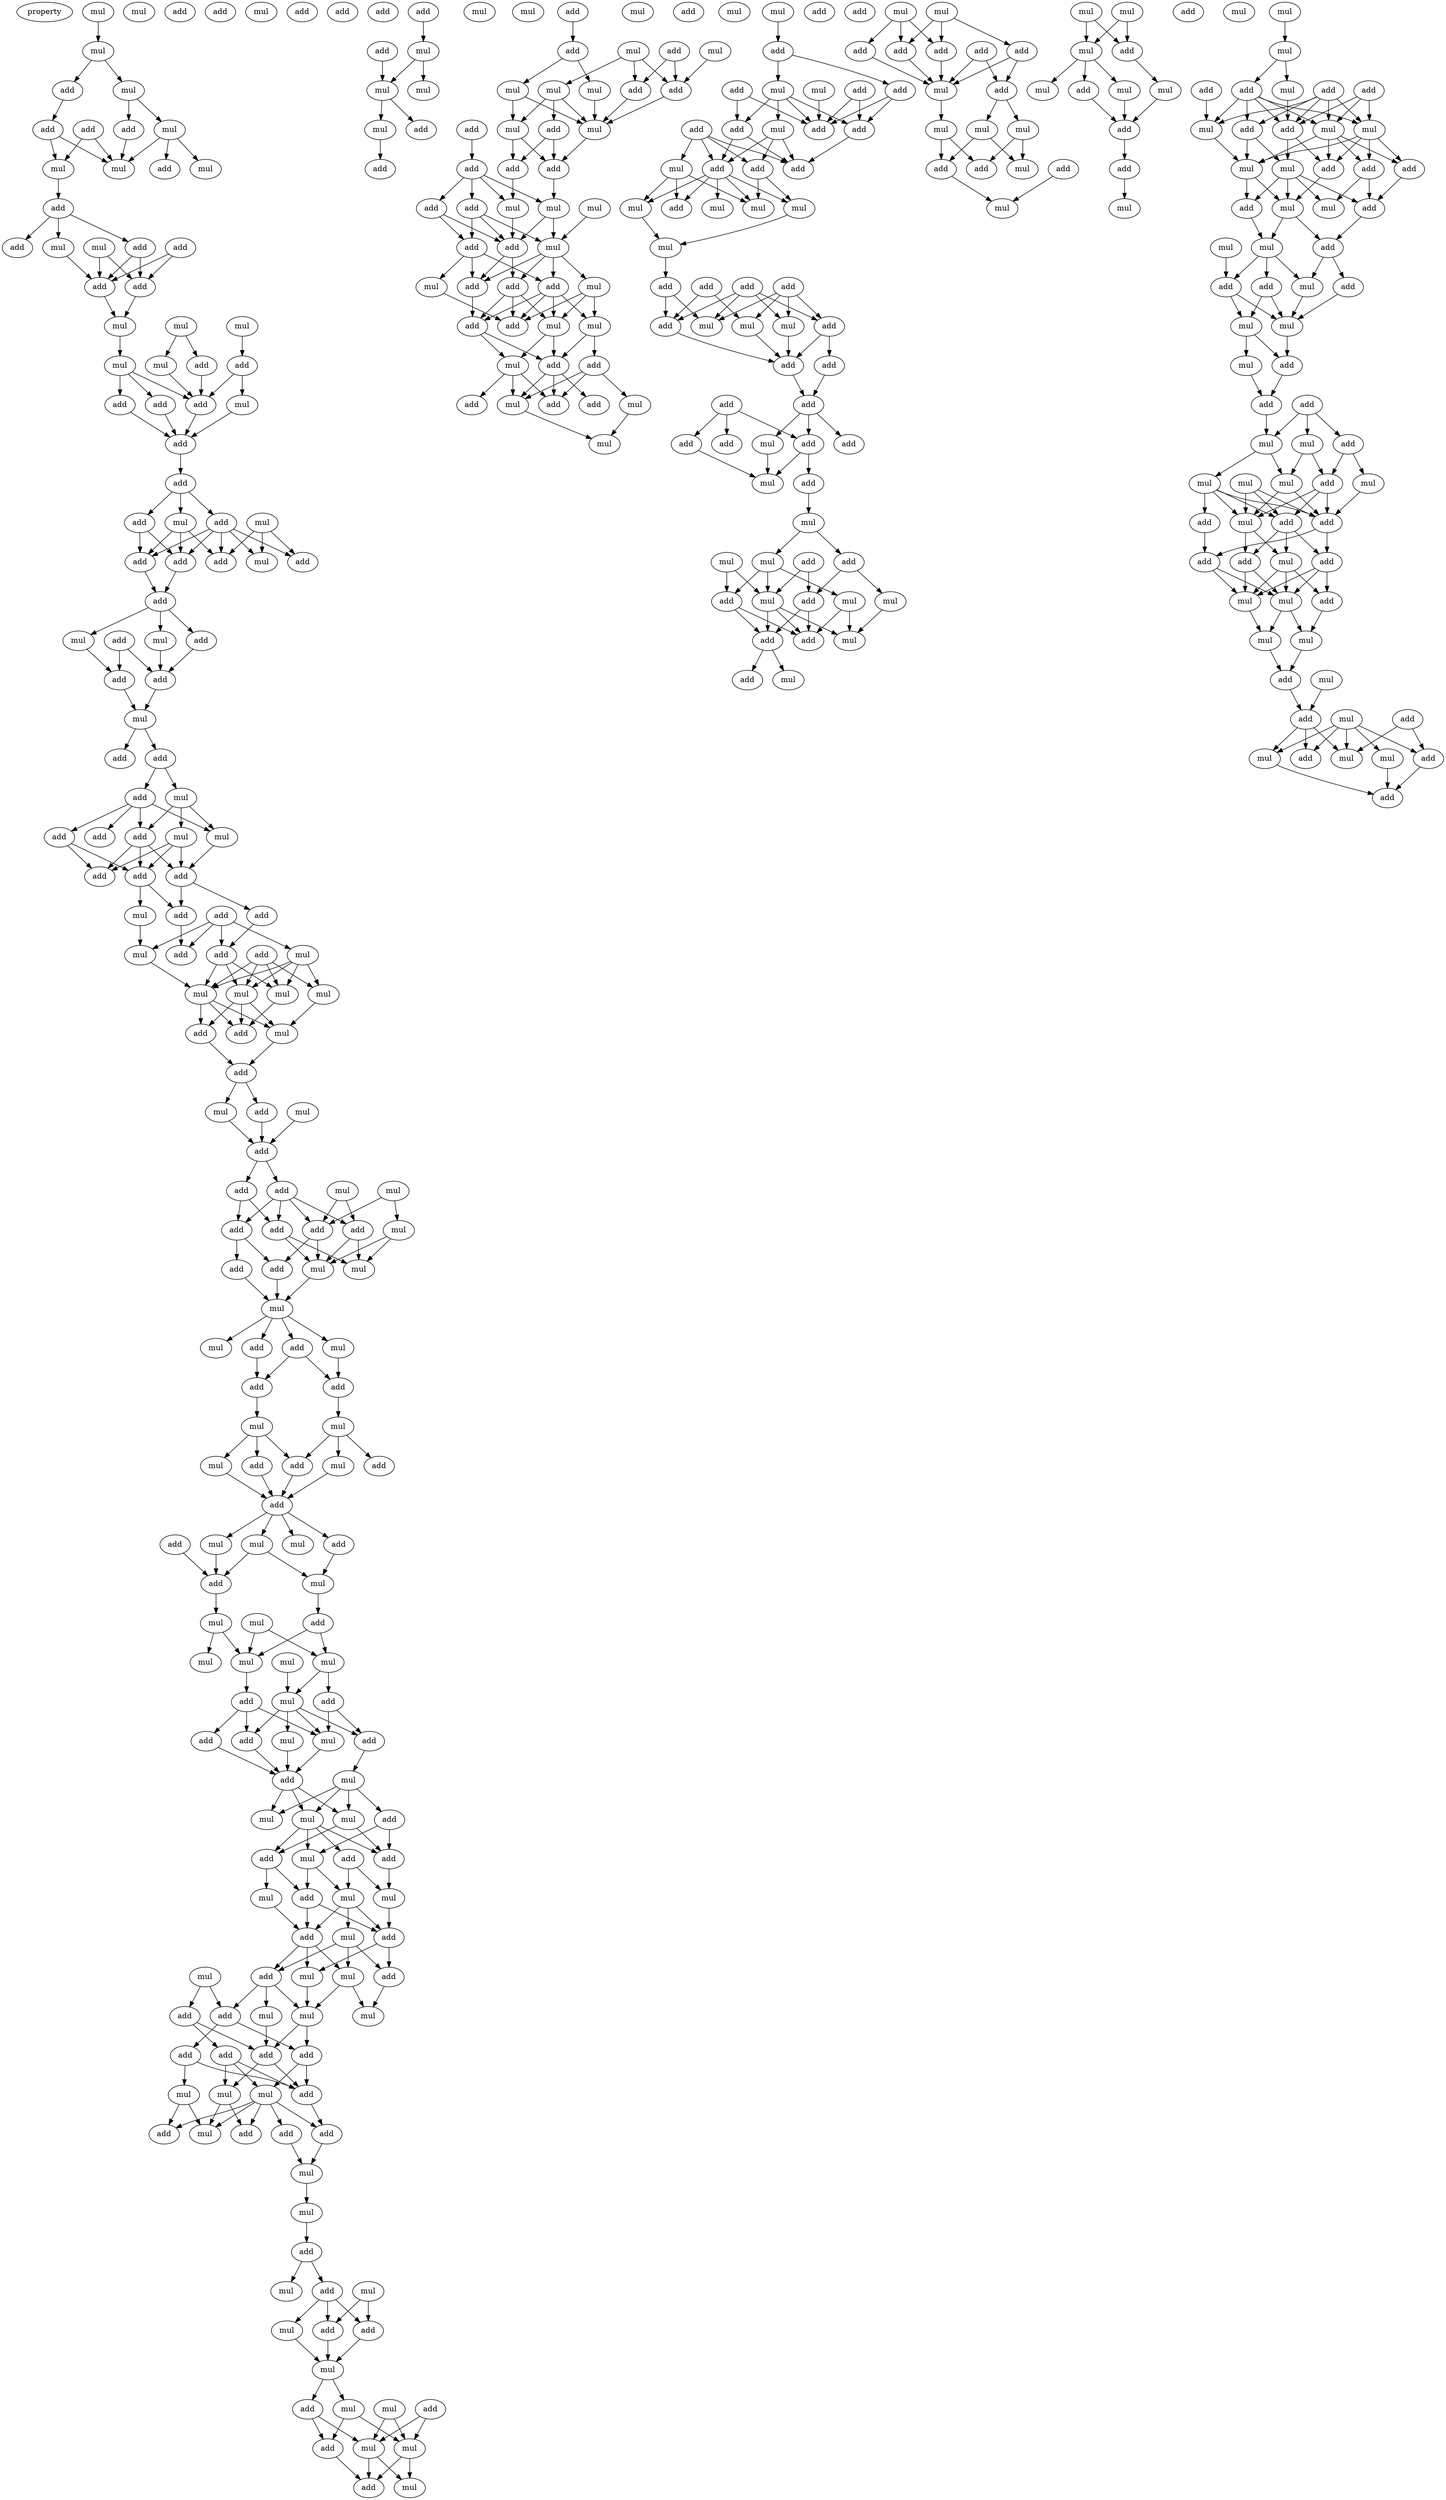 digraph {
    node [fontcolor=black]
    property [mul=2,lf=1.8]
    0 [ label = mul ];
    1 [ label = mul ];
    2 [ label = add ];
    3 [ label = mul ];
    4 [ label = add ];
    5 [ label = add ];
    6 [ label = add ];
    7 [ label = mul ];
    8 [ label = mul ];
    9 [ label = mul ];
    10 [ label = add ];
    11 [ label = mul ];
    12 [ label = add ];
    13 [ label = mul ];
    14 [ label = mul ];
    15 [ label = add ];
    16 [ label = add ];
    17 [ label = add ];
    18 [ label = add ];
    19 [ label = add ];
    20 [ label = mul ];
    21 [ label = mul ];
    22 [ label = mul ];
    23 [ label = add ];
    24 [ label = mul ];
    25 [ label = mul ];
    26 [ label = add ];
    27 [ label = add ];
    28 [ label = mul ];
    29 [ label = add ];
    30 [ label = mul ];
    31 [ label = add ];
    32 [ label = add ];
    33 [ label = add ];
    34 [ label = mul ];
    35 [ label = mul ];
    36 [ label = add ];
    37 [ label = add ];
    38 [ label = mul ];
    39 [ label = add ];
    40 [ label = add ];
    41 [ label = add ];
    42 [ label = add ];
    43 [ label = add ];
    44 [ label = add ];
    45 [ label = mul ];
    46 [ label = mul ];
    47 [ label = add ];
    48 [ label = add ];
    49 [ label = add ];
    50 [ label = add ];
    51 [ label = mul ];
    52 [ label = add ];
    53 [ label = add ];
    54 [ label = mul ];
    55 [ label = add ];
    56 [ label = add ];
    57 [ label = mul ];
    58 [ label = mul ];
    59 [ label = add ];
    60 [ label = mul ];
    61 [ label = add ];
    62 [ label = add ];
    63 [ label = add ];
    64 [ label = add ];
    65 [ label = add ];
    66 [ label = add ];
    67 [ label = add ];
    68 [ label = mul ];
    69 [ label = add ];
    70 [ label = mul ];
    71 [ label = add ];
    72 [ label = mul ];
    73 [ label = add ];
    74 [ label = add ];
    75 [ label = mul ];
    76 [ label = mul ];
    77 [ label = mul ];
    78 [ label = mul ];
    79 [ label = mul ];
    80 [ label = add ];
    81 [ label = add ];
    82 [ label = add ];
    83 [ label = add ];
    84 [ label = mul ];
    85 [ label = add ];
    86 [ label = mul ];
    87 [ label = add ];
    88 [ label = mul ];
    89 [ label = mul ];
    90 [ label = add ];
    91 [ label = add ];
    92 [ label = add ];
    93 [ label = mul ];
    94 [ label = add ];
    95 [ label = add ];
    96 [ label = add ];
    97 [ label = mul ];
    98 [ label = add ];
    99 [ label = mul ];
    100 [ label = add ];
    101 [ label = mul ];
    102 [ label = mul ];
    103 [ label = add ];
    104 [ label = add ];
    105 [ label = mul ];
    106 [ label = add ];
    107 [ label = add ];
    108 [ label = add ];
    109 [ label = mul ];
    110 [ label = mul ];
    111 [ label = add ];
    112 [ label = mul ];
    113 [ label = add ];
    114 [ label = add ];
    115 [ label = mul ];
    116 [ label = add ];
    117 [ label = mul ];
    118 [ label = add ];
    119 [ label = add ];
    120 [ label = mul ];
    121 [ label = mul ];
    122 [ label = add ];
    123 [ label = mul ];
    124 [ label = mul ];
    125 [ label = add ];
    126 [ label = mul ];
    127 [ label = mul ];
    128 [ label = mul ];
    129 [ label = mul ];
    130 [ label = mul ];
    131 [ label = add ];
    132 [ label = mul ];
    133 [ label = add ];
    134 [ label = mul ];
    135 [ label = add ];
    136 [ label = mul ];
    137 [ label = add ];
    138 [ label = add ];
    139 [ label = add ];
    140 [ label = mul ];
    141 [ label = mul ];
    142 [ label = mul ];
    143 [ label = add ];
    144 [ label = mul ];
    145 [ label = add ];
    146 [ label = add ];
    147 [ label = add ];
    148 [ label = mul ];
    149 [ label = add ];
    150 [ label = mul ];
    151 [ label = mul ];
    152 [ label = mul ];
    153 [ label = add ];
    154 [ label = add ];
    155 [ label = mul ];
    156 [ label = mul ];
    157 [ label = add ];
    158 [ label = mul ];
    159 [ label = mul ];
    160 [ label = add ];
    161 [ label = add ];
    162 [ label = mul ];
    163 [ label = mul ];
    164 [ label = add ];
    165 [ label = mul ];
    166 [ label = add ];
    167 [ label = add ];
    168 [ label = add ];
    169 [ label = add ];
    170 [ label = mul ];
    171 [ label = mul ];
    172 [ label = mul ];
    173 [ label = add ];
    174 [ label = mul ];
    175 [ label = add ];
    176 [ label = add ];
    177 [ label = add ];
    178 [ label = add ];
    179 [ label = mul ];
    180 [ label = mul ];
    181 [ label = add ];
    182 [ label = mul ];
    183 [ label = add ];
    184 [ label = mul ];
    185 [ label = add ];
    186 [ label = mul ];
    187 [ label = add ];
    188 [ label = add ];
    189 [ label = mul ];
    190 [ label = mul ];
    191 [ label = add ];
    192 [ label = add ];
    193 [ label = mul ];
    194 [ label = add ];
    195 [ label = mul ];
    196 [ label = mul ];
    197 [ label = add ];
    198 [ label = mul ];
    199 [ label = add ];
    200 [ label = add ];
    201 [ label = mul ];
    202 [ label = mul ];
    203 [ label = mul ];
    204 [ label = mul ];
    205 [ label = mul ];
    206 [ label = mul ];
    207 [ label = add ];
    208 [ label = add ];
    209 [ label = add ];
    210 [ label = mul ];
    211 [ label = add ];
    212 [ label = add ];
    213 [ label = mul ];
    214 [ label = add ];
    215 [ label = add ];
    216 [ label = mul ];
    217 [ label = mul ];
    218 [ label = mul ];
    219 [ label = add ];
    220 [ label = add ];
    221 [ label = mul ];
    222 [ label = mul ];
    223 [ label = add ];
    224 [ label = add ];
    225 [ label = add ];
    226 [ label = mul ];
    227 [ label = add ];
    228 [ label = add ];
    229 [ label = mul ];
    230 [ label = mul ];
    231 [ label = add ];
    232 [ label = mul ];
    233 [ label = add ];
    234 [ label = add ];
    235 [ label = mul ];
    236 [ label = add ];
    237 [ label = add ];
    238 [ label = mul ];
    239 [ label = mul ];
    240 [ label = add ];
    241 [ label = mul ];
    242 [ label = mul ];
    243 [ label = add ];
    244 [ label = mul ];
    245 [ label = add ];
    246 [ label = add ];
    247 [ label = add ];
    248 [ label = mul ];
    249 [ label = add ];
    250 [ label = add ];
    251 [ label = mul ];
    252 [ label = mul ];
    253 [ label = add ];
    254 [ label = mul ];
    255 [ label = mul ];
    256 [ label = add ];
    257 [ label = add ];
    258 [ label = add ];
    259 [ label = add ];
    260 [ label = mul ];
    261 [ label = mul ];
    262 [ label = add ];
    263 [ label = add ];
    264 [ label = add ];
    265 [ label = mul ];
    266 [ label = add ];
    267 [ label = mul ];
    268 [ label = add ];
    269 [ label = add ];
    270 [ label = add ];
    271 [ label = mul ];
    272 [ label = mul ];
    273 [ label = mul ];
    274 [ label = add ];
    275 [ label = mul ];
    276 [ label = mul ];
    277 [ label = add ];
    278 [ label = add ];
    279 [ label = add ];
    280 [ label = add ];
    281 [ label = add ];
    282 [ label = mul ];
    283 [ label = add ];
    284 [ label = mul ];
    285 [ label = mul ];
    286 [ label = add ];
    287 [ label = add ];
    288 [ label = add ];
    289 [ label = add ];
    290 [ label = add ];
    291 [ label = add ];
    292 [ label = mul ];
    293 [ label = add ];
    294 [ label = add ];
    295 [ label = add ];
    296 [ label = add ];
    297 [ label = mul ];
    298 [ label = mul ];
    299 [ label = add ];
    300 [ label = mul ];
    301 [ label = add ];
    302 [ label = mul ];
    303 [ label = mul ];
    304 [ label = mul ];
    305 [ label = add ];
    306 [ label = add ];
    307 [ label = mul ];
    308 [ label = mul ];
    309 [ label = add ];
    310 [ label = add ];
    311 [ label = add ];
    312 [ label = add ];
    313 [ label = mul ];
    314 [ label = mul ];
    315 [ label = mul ];
    316 [ label = add ];
    317 [ label = add ];
    318 [ label = add ];
    319 [ label = add ];
    320 [ label = add ];
    321 [ label = mul ];
    322 [ label = add ];
    323 [ label = mul ];
    324 [ label = mul ];
    325 [ label = mul ];
    326 [ label = add ];
    327 [ label = mul ];
    328 [ label = add ];
    329 [ label = add ];
    330 [ label = mul ];
    331 [ label = mul ];
    332 [ label = mul ];
    333 [ label = add ];
    334 [ label = mul ];
    335 [ label = mul ];
    336 [ label = add ];
    337 [ label = mul ];
    338 [ label = mul ];
    339 [ label = add ];
    340 [ label = add ];
    341 [ label = add ];
    342 [ label = mul ];
    343 [ label = mul ];
    344 [ label = mul ];
    345 [ label = mul ];
    346 [ label = mul ];
    347 [ label = add ];
    348 [ label = add ];
    349 [ label = add ];
    350 [ label = add ];
    351 [ label = mul ];
    352 [ label = mul ];
    353 [ label = add ];
    354 [ label = add ];
    355 [ label = mul ];
    356 [ label = add ];
    357 [ label = mul ];
    358 [ label = add ];
    359 [ label = mul ];
    360 [ label = add ];
    361 [ label = mul ];
    362 [ label = add ];
    363 [ label = mul ];
    364 [ label = add ];
    365 [ label = mul ];
    366 [ label = mul ];
    367 [ label = add ];
    368 [ label = mul ];
    369 [ label = add ];
    370 [ label = add ];
    371 [ label = add ];
    372 [ label = mul ];
    373 [ label = mul ];
    374 [ label = add ];
    375 [ label = mul ];
    376 [ label = add ];
    377 [ label = add ];
    378 [ label = add ];
    379 [ label = mul ];
    380 [ label = mul ];
    381 [ label = add ];
    382 [ label = mul ];
    383 [ label = mul ];
    384 [ label = mul ];
    385 [ label = mul ];
    386 [ label = add ];
    387 [ label = mul ];
    388 [ label = add ];
    389 [ label = add ];
    390 [ label = add ];
    391 [ label = add ];
    392 [ label = add ];
    393 [ label = mul ];
    394 [ label = mul ];
    395 [ label = mul ];
    396 [ label = add ];
    397 [ label = mul ];
    398 [ label = mul ];
    399 [ label = add ];
    400 [ label = mul ];
    401 [ label = mul ];
    402 [ label = add ];
    403 [ label = add ];
    404 [ label = mul ];
    405 [ label = mul ];
    406 [ label = mul ];
    407 [ label = add ];
    408 [ label = add ];
    409 [ label = add ];
    0 -> 1 [ name = 0 ];
    1 -> 2 [ name = 1 ];
    1 -> 3 [ name = 2 ];
    2 -> 6 [ name = 3 ];
    3 -> 4 [ name = 4 ];
    3 -> 7 [ name = 5 ];
    4 -> 8 [ name = 6 ];
    5 -> 8 [ name = 7 ];
    5 -> 9 [ name = 8 ];
    6 -> 8 [ name = 9 ];
    6 -> 9 [ name = 10 ];
    7 -> 8 [ name = 11 ];
    7 -> 10 [ name = 12 ];
    7 -> 11 [ name = 13 ];
    9 -> 12 [ name = 14 ];
    12 -> 14 [ name = 15 ];
    12 -> 16 [ name = 16 ];
    12 -> 17 [ name = 17 ];
    13 -> 18 [ name = 18 ];
    13 -> 19 [ name = 19 ];
    14 -> 18 [ name = 20 ];
    15 -> 18 [ name = 21 ];
    15 -> 19 [ name = 22 ];
    16 -> 18 [ name = 23 ];
    16 -> 19 [ name = 24 ];
    18 -> 22 [ name = 25 ];
    19 -> 22 [ name = 26 ];
    20 -> 24 [ name = 27 ];
    20 -> 26 [ name = 28 ];
    21 -> 23 [ name = 29 ];
    22 -> 25 [ name = 30 ];
    23 -> 30 [ name = 31 ];
    23 -> 31 [ name = 32 ];
    24 -> 31 [ name = 33 ];
    25 -> 27 [ name = 34 ];
    25 -> 29 [ name = 35 ];
    25 -> 31 [ name = 36 ];
    26 -> 31 [ name = 37 ];
    27 -> 32 [ name = 38 ];
    29 -> 32 [ name = 39 ];
    30 -> 32 [ name = 40 ];
    31 -> 32 [ name = 41 ];
    32 -> 33 [ name = 42 ];
    33 -> 34 [ name = 43 ];
    33 -> 36 [ name = 44 ];
    33 -> 37 [ name = 45 ];
    34 -> 40 [ name = 46 ];
    34 -> 41 [ name = 47 ];
    34 -> 42 [ name = 48 ];
    35 -> 38 [ name = 49 ];
    35 -> 39 [ name = 50 ];
    35 -> 40 [ name = 51 ];
    36 -> 41 [ name = 52 ];
    36 -> 42 [ name = 53 ];
    37 -> 38 [ name = 54 ];
    37 -> 39 [ name = 55 ];
    37 -> 40 [ name = 56 ];
    37 -> 41 [ name = 57 ];
    37 -> 42 [ name = 58 ];
    41 -> 43 [ name = 59 ];
    42 -> 43 [ name = 60 ];
    43 -> 45 [ name = 61 ];
    43 -> 46 [ name = 62 ];
    43 -> 47 [ name = 63 ];
    44 -> 49 [ name = 64 ];
    44 -> 50 [ name = 65 ];
    45 -> 49 [ name = 66 ];
    46 -> 50 [ name = 67 ];
    47 -> 50 [ name = 68 ];
    49 -> 51 [ name = 69 ];
    50 -> 51 [ name = 70 ];
    51 -> 53 [ name = 71 ];
    51 -> 55 [ name = 72 ];
    55 -> 56 [ name = 73 ];
    55 -> 57 [ name = 74 ];
    56 -> 59 [ name = 75 ];
    56 -> 60 [ name = 76 ];
    56 -> 61 [ name = 77 ];
    56 -> 62 [ name = 78 ];
    57 -> 58 [ name = 79 ];
    57 -> 60 [ name = 80 ];
    57 -> 61 [ name = 81 ];
    58 -> 63 [ name = 82 ];
    58 -> 64 [ name = 83 ];
    58 -> 65 [ name = 84 ];
    60 -> 64 [ name = 85 ];
    61 -> 63 [ name = 86 ];
    61 -> 64 [ name = 87 ];
    61 -> 65 [ name = 88 ];
    62 -> 63 [ name = 89 ];
    62 -> 65 [ name = 90 ];
    63 -> 68 [ name = 91 ];
    63 -> 69 [ name = 92 ];
    64 -> 66 [ name = 93 ];
    64 -> 69 [ name = 94 ];
    66 -> 71 [ name = 95 ];
    67 -> 70 [ name = 96 ];
    67 -> 71 [ name = 97 ];
    67 -> 72 [ name = 98 ];
    67 -> 73 [ name = 99 ];
    68 -> 70 [ name = 100 ];
    69 -> 73 [ name = 101 ];
    70 -> 76 [ name = 102 ];
    71 -> 75 [ name = 103 ];
    71 -> 76 [ name = 104 ];
    71 -> 78 [ name = 105 ];
    72 -> 75 [ name = 106 ];
    72 -> 76 [ name = 107 ];
    72 -> 77 [ name = 108 ];
    72 -> 78 [ name = 109 ];
    74 -> 75 [ name = 110 ];
    74 -> 76 [ name = 111 ];
    74 -> 77 [ name = 112 ];
    74 -> 78 [ name = 113 ];
    75 -> 80 [ name = 114 ];
    76 -> 79 [ name = 115 ];
    76 -> 80 [ name = 116 ];
    76 -> 81 [ name = 117 ];
    77 -> 79 [ name = 118 ];
    78 -> 79 [ name = 119 ];
    78 -> 80 [ name = 120 ];
    78 -> 81 [ name = 121 ];
    79 -> 82 [ name = 122 ];
    81 -> 82 [ name = 123 ];
    82 -> 84 [ name = 124 ];
    82 -> 85 [ name = 125 ];
    84 -> 87 [ name = 126 ];
    85 -> 87 [ name = 127 ];
    86 -> 87 [ name = 128 ];
    87 -> 90 [ name = 129 ];
    87 -> 91 [ name = 130 ];
    88 -> 93 [ name = 131 ];
    88 -> 96 [ name = 132 ];
    89 -> 94 [ name = 133 ];
    89 -> 96 [ name = 134 ];
    90 -> 92 [ name = 135 ];
    90 -> 94 [ name = 136 ];
    90 -> 95 [ name = 137 ];
    90 -> 96 [ name = 138 ];
    91 -> 92 [ name = 139 ];
    91 -> 95 [ name = 140 ];
    92 -> 98 [ name = 141 ];
    92 -> 100 [ name = 142 ];
    93 -> 97 [ name = 143 ];
    93 -> 99 [ name = 144 ];
    94 -> 97 [ name = 145 ];
    94 -> 99 [ name = 146 ];
    95 -> 97 [ name = 147 ];
    95 -> 99 [ name = 148 ];
    96 -> 98 [ name = 149 ];
    96 -> 99 [ name = 150 ];
    98 -> 101 [ name = 151 ];
    99 -> 101 [ name = 152 ];
    100 -> 101 [ name = 153 ];
    101 -> 102 [ name = 154 ];
    101 -> 103 [ name = 155 ];
    101 -> 104 [ name = 156 ];
    101 -> 105 [ name = 157 ];
    103 -> 107 [ name = 158 ];
    104 -> 107 [ name = 159 ];
    104 -> 108 [ name = 160 ];
    105 -> 108 [ name = 161 ];
    107 -> 110 [ name = 162 ];
    108 -> 109 [ name = 163 ];
    109 -> 111 [ name = 164 ];
    109 -> 114 [ name = 165 ];
    109 -> 115 [ name = 166 ];
    110 -> 111 [ name = 167 ];
    110 -> 112 [ name = 168 ];
    110 -> 113 [ name = 169 ];
    111 -> 116 [ name = 170 ];
    112 -> 116 [ name = 171 ];
    113 -> 116 [ name = 172 ];
    115 -> 116 [ name = 173 ];
    116 -> 117 [ name = 174 ];
    116 -> 118 [ name = 175 ];
    116 -> 120 [ name = 176 ];
    116 -> 121 [ name = 177 ];
    117 -> 122 [ name = 178 ];
    118 -> 123 [ name = 179 ];
    119 -> 122 [ name = 180 ];
    121 -> 122 [ name = 181 ];
    121 -> 123 [ name = 182 ];
    122 -> 124 [ name = 183 ];
    123 -> 125 [ name = 184 ];
    124 -> 128 [ name = 185 ];
    124 -> 130 [ name = 186 ];
    125 -> 127 [ name = 187 ];
    125 -> 128 [ name = 188 ];
    126 -> 127 [ name = 189 ];
    126 -> 128 [ name = 190 ];
    127 -> 131 [ name = 191 ];
    127 -> 132 [ name = 192 ];
    128 -> 133 [ name = 193 ];
    129 -> 132 [ name = 194 ];
    131 -> 136 [ name = 195 ];
    131 -> 137 [ name = 196 ];
    132 -> 134 [ name = 197 ];
    132 -> 135 [ name = 198 ];
    132 -> 136 [ name = 199 ];
    132 -> 137 [ name = 200 ];
    133 -> 135 [ name = 201 ];
    133 -> 136 [ name = 202 ];
    133 -> 138 [ name = 203 ];
    134 -> 139 [ name = 204 ];
    135 -> 139 [ name = 205 ];
    136 -> 139 [ name = 206 ];
    137 -> 140 [ name = 207 ];
    138 -> 139 [ name = 208 ];
    139 -> 141 [ name = 209 ];
    139 -> 142 [ name = 210 ];
    139 -> 144 [ name = 211 ];
    140 -> 141 [ name = 212 ];
    140 -> 142 [ name = 213 ];
    140 -> 143 [ name = 214 ];
    140 -> 144 [ name = 215 ];
    141 -> 145 [ name = 216 ];
    141 -> 146 [ name = 217 ];
    141 -> 147 [ name = 218 ];
    141 -> 148 [ name = 219 ];
    143 -> 145 [ name = 220 ];
    143 -> 148 [ name = 221 ];
    144 -> 145 [ name = 222 ];
    144 -> 147 [ name = 223 ];
    145 -> 151 [ name = 224 ];
    146 -> 151 [ name = 225 ];
    146 -> 152 [ name = 226 ];
    147 -> 149 [ name = 227 ];
    147 -> 150 [ name = 228 ];
    148 -> 149 [ name = 229 ];
    148 -> 152 [ name = 230 ];
    149 -> 153 [ name = 231 ];
    149 -> 154 [ name = 232 ];
    150 -> 154 [ name = 233 ];
    151 -> 153 [ name = 234 ];
    152 -> 153 [ name = 235 ];
    152 -> 154 [ name = 236 ];
    152 -> 155 [ name = 237 ];
    153 -> 157 [ name = 238 ];
    153 -> 158 [ name = 239 ];
    154 -> 158 [ name = 240 ];
    154 -> 159 [ name = 241 ];
    154 -> 160 [ name = 242 ];
    155 -> 157 [ name = 243 ];
    155 -> 159 [ name = 244 ];
    155 -> 160 [ name = 245 ];
    156 -> 161 [ name = 246 ];
    156 -> 164 [ name = 247 ];
    157 -> 162 [ name = 248 ];
    158 -> 163 [ name = 249 ];
    159 -> 162 [ name = 250 ];
    159 -> 163 [ name = 251 ];
    160 -> 163 [ name = 252 ];
    160 -> 164 [ name = 253 ];
    160 -> 165 [ name = 254 ];
    161 -> 166 [ name = 255 ];
    161 -> 167 [ name = 256 ];
    163 -> 166 [ name = 257 ];
    163 -> 168 [ name = 258 ];
    164 -> 168 [ name = 259 ];
    164 -> 169 [ name = 260 ];
    165 -> 166 [ name = 261 ];
    166 -> 172 [ name = 262 ];
    166 -> 173 [ name = 263 ];
    167 -> 171 [ name = 264 ];
    167 -> 172 [ name = 265 ];
    167 -> 173 [ name = 266 ];
    168 -> 171 [ name = 267 ];
    168 -> 173 [ name = 268 ];
    169 -> 170 [ name = 269 ];
    169 -> 173 [ name = 270 ];
    170 -> 174 [ name = 271 ];
    170 -> 176 [ name = 272 ];
    171 -> 174 [ name = 273 ];
    171 -> 175 [ name = 274 ];
    171 -> 176 [ name = 275 ];
    171 -> 177 [ name = 276 ];
    171 -> 178 [ name = 277 ];
    172 -> 174 [ name = 278 ];
    172 -> 175 [ name = 279 ];
    173 -> 178 [ name = 280 ];
    177 -> 179 [ name = 281 ];
    178 -> 179 [ name = 282 ];
    179 -> 180 [ name = 283 ];
    180 -> 181 [ name = 284 ];
    181 -> 182 [ name = 285 ];
    181 -> 183 [ name = 286 ];
    183 -> 186 [ name = 287 ];
    183 -> 187 [ name = 288 ];
    183 -> 188 [ name = 289 ];
    184 -> 187 [ name = 290 ];
    184 -> 188 [ name = 291 ];
    186 -> 189 [ name = 292 ];
    187 -> 189 [ name = 293 ];
    188 -> 189 [ name = 294 ];
    189 -> 192 [ name = 295 ];
    189 -> 193 [ name = 296 ];
    190 -> 195 [ name = 297 ];
    190 -> 196 [ name = 298 ];
    191 -> 195 [ name = 299 ];
    191 -> 196 [ name = 300 ];
    192 -> 194 [ name = 301 ];
    192 -> 196 [ name = 302 ];
    193 -> 194 [ name = 303 ];
    193 -> 195 [ name = 304 ];
    194 -> 197 [ name = 305 ];
    195 -> 197 [ name = 306 ];
    195 -> 198 [ name = 307 ];
    196 -> 197 [ name = 308 ];
    196 -> 198 [ name = 309 ];
    199 -> 202 [ name = 310 ];
    200 -> 203 [ name = 311 ];
    202 -> 203 [ name = 312 ];
    202 -> 204 [ name = 313 ];
    203 -> 206 [ name = 314 ];
    203 -> 207 [ name = 315 ];
    206 -> 208 [ name = 316 ];
    209 -> 212 [ name = 317 ];
    210 -> 215 [ name = 318 ];
    211 -> 214 [ name = 319 ];
    211 -> 215 [ name = 320 ];
    212 -> 216 [ name = 321 ];
    212 -> 218 [ name = 322 ];
    213 -> 214 [ name = 323 ];
    213 -> 215 [ name = 324 ];
    213 -> 217 [ name = 325 ];
    214 -> 222 [ name = 326 ];
    215 -> 222 [ name = 327 ];
    216 -> 221 [ name = 328 ];
    216 -> 222 [ name = 329 ];
    217 -> 219 [ name = 330 ];
    217 -> 221 [ name = 331 ];
    217 -> 222 [ name = 332 ];
    218 -> 222 [ name = 333 ];
    219 -> 223 [ name = 334 ];
    219 -> 224 [ name = 335 ];
    220 -> 225 [ name = 336 ];
    221 -> 223 [ name = 337 ];
    221 -> 224 [ name = 338 ];
    222 -> 224 [ name = 339 ];
    223 -> 226 [ name = 340 ];
    224 -> 230 [ name = 341 ];
    225 -> 226 [ name = 342 ];
    225 -> 227 [ name = 343 ];
    225 -> 228 [ name = 344 ];
    225 -> 230 [ name = 345 ];
    226 -> 233 [ name = 346 ];
    227 -> 231 [ name = 347 ];
    227 -> 233 [ name = 348 ];
    228 -> 231 [ name = 349 ];
    228 -> 232 [ name = 350 ];
    228 -> 233 [ name = 351 ];
    229 -> 232 [ name = 352 ];
    230 -> 232 [ name = 353 ];
    230 -> 233 [ name = 354 ];
    231 -> 234 [ name = 355 ];
    231 -> 237 [ name = 356 ];
    231 -> 238 [ name = 357 ];
    232 -> 234 [ name = 358 ];
    232 -> 235 [ name = 359 ];
    232 -> 236 [ name = 360 ];
    232 -> 237 [ name = 361 ];
    233 -> 236 [ name = 362 ];
    233 -> 237 [ name = 363 ];
    234 -> 239 [ name = 364 ];
    234 -> 240 [ name = 365 ];
    234 -> 241 [ name = 366 ];
    234 -> 243 [ name = 367 ];
    235 -> 239 [ name = 368 ];
    235 -> 241 [ name = 369 ];
    235 -> 243 [ name = 370 ];
    236 -> 240 [ name = 371 ];
    236 -> 241 [ name = 372 ];
    236 -> 243 [ name = 373 ];
    237 -> 240 [ name = 374 ];
    238 -> 243 [ name = 375 ];
    239 -> 245 [ name = 376 ];
    239 -> 246 [ name = 377 ];
    240 -> 244 [ name = 378 ];
    240 -> 246 [ name = 379 ];
    241 -> 244 [ name = 380 ];
    241 -> 246 [ name = 381 ];
    244 -> 248 [ name = 382 ];
    244 -> 249 [ name = 383 ];
    244 -> 250 [ name = 384 ];
    245 -> 248 [ name = 385 ];
    245 -> 249 [ name = 386 ];
    245 -> 251 [ name = 387 ];
    246 -> 247 [ name = 388 ];
    246 -> 248 [ name = 389 ];
    246 -> 249 [ name = 390 ];
    248 -> 252 [ name = 391 ];
    251 -> 252 [ name = 392 ];
    255 -> 256 [ name = 393 ];
    256 -> 257 [ name = 394 ];
    256 -> 261 [ name = 395 ];
    257 -> 262 [ name = 396 ];
    257 -> 266 [ name = 397 ];
    258 -> 262 [ name = 398 ];
    258 -> 266 [ name = 399 ];
    259 -> 262 [ name = 400 ];
    259 -> 263 [ name = 401 ];
    260 -> 262 [ name = 402 ];
    261 -> 262 [ name = 403 ];
    261 -> 263 [ name = 404 ];
    261 -> 265 [ name = 405 ];
    261 -> 266 [ name = 406 ];
    263 -> 268 [ name = 407 ];
    263 -> 269 [ name = 408 ];
    264 -> 267 [ name = 409 ];
    264 -> 268 [ name = 410 ];
    264 -> 269 [ name = 411 ];
    264 -> 270 [ name = 412 ];
    265 -> 268 [ name = 413 ];
    265 -> 269 [ name = 414 ];
    265 -> 270 [ name = 415 ];
    266 -> 269 [ name = 416 ];
    267 -> 271 [ name = 417 ];
    267 -> 274 [ name = 418 ];
    267 -> 275 [ name = 419 ];
    268 -> 271 [ name = 420 ];
    268 -> 272 [ name = 421 ];
    268 -> 273 [ name = 422 ];
    268 -> 274 [ name = 423 ];
    268 -> 275 [ name = 424 ];
    270 -> 271 [ name = 425 ];
    270 -> 273 [ name = 426 ];
    273 -> 276 [ name = 427 ];
    275 -> 276 [ name = 428 ];
    276 -> 280 [ name = 429 ];
    277 -> 282 [ name = 430 ];
    277 -> 283 [ name = 431 ];
    278 -> 283 [ name = 432 ];
    278 -> 284 [ name = 433 ];
    278 -> 285 [ name = 434 ];
    278 -> 286 [ name = 435 ];
    280 -> 283 [ name = 436 ];
    280 -> 284 [ name = 437 ];
    281 -> 282 [ name = 438 ];
    281 -> 284 [ name = 439 ];
    281 -> 285 [ name = 440 ];
    281 -> 286 [ name = 441 ];
    282 -> 288 [ name = 442 ];
    283 -> 288 [ name = 443 ];
    285 -> 288 [ name = 444 ];
    286 -> 287 [ name = 445 ];
    286 -> 288 [ name = 446 ];
    287 -> 290 [ name = 447 ];
    288 -> 290 [ name = 448 ];
    289 -> 291 [ name = 449 ];
    289 -> 293 [ name = 450 ];
    289 -> 294 [ name = 451 ];
    290 -> 292 [ name = 452 ];
    290 -> 294 [ name = 453 ];
    290 -> 295 [ name = 454 ];
    291 -> 297 [ name = 455 ];
    292 -> 297 [ name = 456 ];
    294 -> 296 [ name = 457 ];
    294 -> 297 [ name = 458 ];
    296 -> 298 [ name = 459 ];
    298 -> 300 [ name = 460 ];
    298 -> 301 [ name = 461 ];
    299 -> 303 [ name = 462 ];
    299 -> 306 [ name = 463 ];
    300 -> 303 [ name = 464 ];
    300 -> 304 [ name = 465 ];
    300 -> 305 [ name = 466 ];
    301 -> 306 [ name = 467 ];
    301 -> 307 [ name = 468 ];
    302 -> 303 [ name = 469 ];
    302 -> 305 [ name = 470 ];
    303 -> 308 [ name = 471 ];
    303 -> 309 [ name = 472 ];
    303 -> 310 [ name = 473 ];
    304 -> 308 [ name = 474 ];
    304 -> 309 [ name = 475 ];
    305 -> 309 [ name = 476 ];
    305 -> 310 [ name = 477 ];
    306 -> 309 [ name = 478 ];
    306 -> 310 [ name = 479 ];
    307 -> 308 [ name = 480 ];
    310 -> 311 [ name = 481 ];
    310 -> 313 [ name = 482 ];
    314 -> 317 [ name = 483 ];
    314 -> 318 [ name = 484 ];
    314 -> 320 [ name = 485 ];
    315 -> 316 [ name = 486 ];
    315 -> 318 [ name = 487 ];
    315 -> 320 [ name = 488 ];
    316 -> 321 [ name = 489 ];
    316 -> 322 [ name = 490 ];
    317 -> 321 [ name = 491 ];
    318 -> 321 [ name = 492 ];
    319 -> 321 [ name = 493 ];
    319 -> 322 [ name = 494 ];
    320 -> 321 [ name = 495 ];
    321 -> 323 [ name = 496 ];
    322 -> 324 [ name = 497 ];
    322 -> 325 [ name = 498 ];
    323 -> 326 [ name = 499 ];
    323 -> 328 [ name = 500 ];
    324 -> 326 [ name = 501 ];
    324 -> 327 [ name = 502 ];
    325 -> 327 [ name = 503 ];
    325 -> 328 [ name = 504 ];
    328 -> 330 [ name = 505 ];
    329 -> 330 [ name = 506 ];
    331 -> 333 [ name = 507 ];
    331 -> 334 [ name = 508 ];
    332 -> 333 [ name = 509 ];
    332 -> 334 [ name = 510 ];
    333 -> 335 [ name = 511 ];
    334 -> 337 [ name = 512 ];
    334 -> 338 [ name = 513 ];
    334 -> 339 [ name = 514 ];
    335 -> 340 [ name = 515 ];
    337 -> 340 [ name = 516 ];
    339 -> 340 [ name = 517 ];
    340 -> 341 [ name = 518 ];
    341 -> 342 [ name = 519 ];
    344 -> 345 [ name = 520 ];
    345 -> 346 [ name = 521 ];
    345 -> 349 [ name = 522 ];
    346 -> 354 [ name = 523 ];
    347 -> 351 [ name = 524 ];
    348 -> 352 [ name = 525 ];
    348 -> 354 [ name = 526 ];
    348 -> 355 [ name = 527 ];
    349 -> 351 [ name = 528 ];
    349 -> 352 [ name = 529 ];
    349 -> 353 [ name = 530 ];
    349 -> 354 [ name = 531 ];
    349 -> 355 [ name = 532 ];
    350 -> 351 [ name = 533 ];
    350 -> 352 [ name = 534 ];
    350 -> 353 [ name = 535 ];
    350 -> 354 [ name = 536 ];
    350 -> 355 [ name = 537 ];
    351 -> 359 [ name = 538 ];
    352 -> 356 [ name = 539 ];
    352 -> 358 [ name = 540 ];
    352 -> 359 [ name = 541 ];
    352 -> 360 [ name = 542 ];
    353 -> 357 [ name = 543 ];
    353 -> 359 [ name = 544 ];
    354 -> 357 [ name = 545 ];
    354 -> 358 [ name = 546 ];
    355 -> 356 [ name = 547 ];
    355 -> 358 [ name = 548 ];
    355 -> 359 [ name = 549 ];
    355 -> 360 [ name = 550 ];
    356 -> 364 [ name = 551 ];
    357 -> 361 [ name = 552 ];
    357 -> 362 [ name = 553 ];
    357 -> 363 [ name = 554 ];
    357 -> 364 [ name = 555 ];
    358 -> 363 [ name = 556 ];
    359 -> 362 [ name = 557 ];
    359 -> 363 [ name = 558 ];
    360 -> 361 [ name = 559 ];
    360 -> 364 [ name = 560 ];
    362 -> 365 [ name = 561 ];
    363 -> 365 [ name = 562 ];
    363 -> 367 [ name = 563 ];
    364 -> 367 [ name = 564 ];
    365 -> 368 [ name = 565 ];
    365 -> 370 [ name = 566 ];
    365 -> 371 [ name = 567 ];
    366 -> 370 [ name = 568 ];
    367 -> 368 [ name = 569 ];
    367 -> 369 [ name = 570 ];
    368 -> 373 [ name = 571 ];
    369 -> 373 [ name = 572 ];
    370 -> 372 [ name = 573 ];
    370 -> 373 [ name = 574 ];
    371 -> 372 [ name = 575 ];
    371 -> 373 [ name = 576 ];
    372 -> 374 [ name = 577 ];
    372 -> 375 [ name = 578 ];
    373 -> 374 [ name = 579 ];
    374 -> 376 [ name = 580 ];
    375 -> 376 [ name = 581 ];
    376 -> 379 [ name = 582 ];
    377 -> 378 [ name = 583 ];
    377 -> 379 [ name = 584 ];
    377 -> 380 [ name = 585 ];
    378 -> 381 [ name = 586 ];
    378 -> 382 [ name = 587 ];
    379 -> 384 [ name = 588 ];
    379 -> 385 [ name = 589 ];
    380 -> 381 [ name = 590 ];
    380 -> 385 [ name = 591 ];
    381 -> 386 [ name = 592 ];
    381 -> 387 [ name = 593 ];
    381 -> 388 [ name = 594 ];
    382 -> 386 [ name = 595 ];
    383 -> 386 [ name = 596 ];
    383 -> 387 [ name = 597 ];
    383 -> 388 [ name = 598 ];
    384 -> 386 [ name = 599 ];
    384 -> 387 [ name = 600 ];
    384 -> 388 [ name = 601 ];
    384 -> 389 [ name = 602 ];
    385 -> 386 [ name = 603 ];
    385 -> 387 [ name = 604 ];
    386 -> 390 [ name = 605 ];
    386 -> 391 [ name = 606 ];
    387 -> 392 [ name = 607 ];
    387 -> 393 [ name = 608 ];
    388 -> 390 [ name = 609 ];
    388 -> 392 [ name = 610 ];
    388 -> 393 [ name = 611 ];
    389 -> 391 [ name = 612 ];
    390 -> 394 [ name = 613 ];
    390 -> 395 [ name = 614 ];
    390 -> 396 [ name = 615 ];
    391 -> 394 [ name = 616 ];
    391 -> 395 [ name = 617 ];
    392 -> 394 [ name = 618 ];
    392 -> 395 [ name = 619 ];
    393 -> 394 [ name = 620 ];
    393 -> 395 [ name = 621 ];
    393 -> 396 [ name = 622 ];
    394 -> 397 [ name = 623 ];
    394 -> 398 [ name = 624 ];
    395 -> 397 [ name = 625 ];
    396 -> 398 [ name = 626 ];
    397 -> 399 [ name = 627 ];
    398 -> 399 [ name = 628 ];
    399 -> 402 [ name = 629 ];
    400 -> 402 [ name = 630 ];
    401 -> 404 [ name = 631 ];
    401 -> 405 [ name = 632 ];
    401 -> 406 [ name = 633 ];
    401 -> 407 [ name = 634 ];
    401 -> 408 [ name = 635 ];
    402 -> 405 [ name = 636 ];
    402 -> 406 [ name = 637 ];
    402 -> 408 [ name = 638 ];
    403 -> 405 [ name = 639 ];
    403 -> 407 [ name = 640 ];
    404 -> 409 [ name = 641 ];
    406 -> 409 [ name = 642 ];
    407 -> 409 [ name = 643 ];
}
